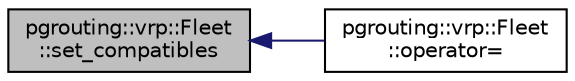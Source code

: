 digraph "pgrouting::vrp::Fleet::set_compatibles"
{
  edge [fontname="Helvetica",fontsize="10",labelfontname="Helvetica",labelfontsize="10"];
  node [fontname="Helvetica",fontsize="10",shape=record];
  rankdir="LR";
  Node130 [label="pgrouting::vrp::Fleet\l::set_compatibles",height=0.2,width=0.4,color="black", fillcolor="grey75", style="filled", fontcolor="black"];
  Node130 -> Node131 [dir="back",color="midnightblue",fontsize="10",style="solid",fontname="Helvetica"];
  Node131 [label="pgrouting::vrp::Fleet\l::operator=",height=0.2,width=0.4,color="black", fillcolor="white", style="filled",URL="$classpgrouting_1_1vrp_1_1Fleet.html#aebb9c0cf28fff9cdaa363bd1ef7011c7"];
}

